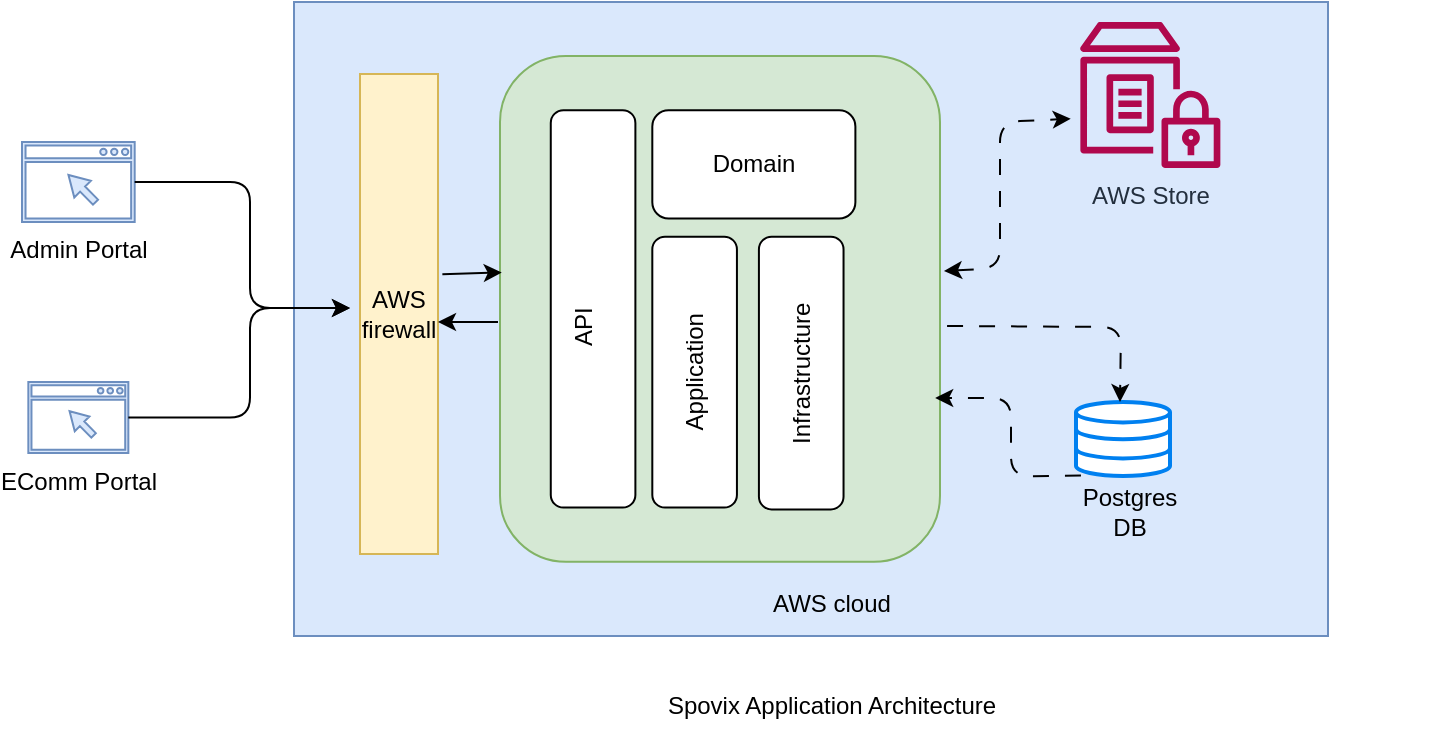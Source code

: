 <mxfile version="21.6.3" type="github">
  <diagram name="Page-1" id="O_dgv5PMAXWbRJS-o9nY">
    <mxGraphModel dx="995" dy="540" grid="1" gridSize="10" guides="1" tooltips="1" connect="1" arrows="1" fold="1" page="1" pageScale="1" pageWidth="850" pageHeight="1100" math="0" shadow="0">
      <root>
        <mxCell id="0" />
        <mxCell id="1" parent="0" />
        <mxCell id="b37KVjyUx03dqxBLBACt-1" value="Admin Portal" style="pointerEvents=1;shadow=0;dashed=0;html=1;strokeColor=#6c8ebf;fillColor=#dae8fc;aspect=fixed;labelPosition=center;verticalLabelPosition=bottom;verticalAlign=top;align=center;outlineConnect=0;shape=mxgraph.vvd.web_browser;rounded=1;" parent="1" vertex="1">
          <mxGeometry x="46" y="150" width="56.34" height="40" as="geometry" />
        </mxCell>
        <mxCell id="b37KVjyUx03dqxBLBACt-2" value="EComm Portal" style="pointerEvents=1;shadow=0;dashed=0;html=1;strokeColor=#6c8ebf;fillColor=#dae8fc;aspect=fixed;labelPosition=center;verticalLabelPosition=bottom;verticalAlign=top;align=center;outlineConnect=0;shape=mxgraph.vvd.web_browser;rounded=1;" parent="1" vertex="1">
          <mxGeometry x="49.17" y="270" width="50" height="35.5" as="geometry" />
        </mxCell>
        <mxCell id="b37KVjyUx03dqxBLBACt-19" value="" style="group;rounded=1;fillColor=none;strokeColor=none;" parent="1" vertex="1" connectable="0">
          <mxGeometry x="250" y="107" width="508" height="310" as="geometry" />
        </mxCell>
        <mxCell id="b37KVjyUx03dqxBLBACt-45" value="" style="group" parent="b37KVjyUx03dqxBLBACt-19" vertex="1" connectable="0">
          <mxGeometry x="-1" width="508" height="290" as="geometry" />
        </mxCell>
        <mxCell id="b37KVjyUx03dqxBLBACt-56" value="" style="rounded=0;whiteSpace=wrap;html=1;fillColor=#dae8fc;strokeColor=#6c8ebf;" parent="b37KVjyUx03dqxBLBACt-45" vertex="1">
          <mxGeometry x="-67" y="-27" width="517" height="317" as="geometry" />
        </mxCell>
        <mxCell id="b37KVjyUx03dqxBLBACt-3" value="" style="rounded=1;whiteSpace=wrap;html=1;fillColor=#d5e8d4;strokeColor=#82b366;" parent="b37KVjyUx03dqxBLBACt-45" vertex="1">
          <mxGeometry x="36" width="220" height="252.885" as="geometry" />
        </mxCell>
        <mxCell id="b37KVjyUx03dqxBLBACt-4" value="" style="rounded=1;whiteSpace=wrap;html=1;" parent="b37KVjyUx03dqxBLBACt-45" vertex="1">
          <mxGeometry x="61.385" y="27.095" width="42.308" height="198.695" as="geometry" />
        </mxCell>
        <mxCell id="b37KVjyUx03dqxBLBACt-5" value="API" style="text;html=1;strokeColor=none;fillColor=none;align=center;verticalAlign=middle;whiteSpace=wrap;rounded=1;rotation=-90;" parent="b37KVjyUx03dqxBLBACt-45" vertex="1">
          <mxGeometry x="52.923" y="121.927" width="50.769" height="27.095" as="geometry" />
        </mxCell>
        <mxCell id="b37KVjyUx03dqxBLBACt-12" value="" style="group;rounded=1;" parent="b37KVjyUx03dqxBLBACt-45" vertex="1" connectable="0">
          <mxGeometry x="112.154" y="90.316" width="42.308" height="135.474" as="geometry" />
        </mxCell>
        <mxCell id="b37KVjyUx03dqxBLBACt-7" value="" style="rounded=1;whiteSpace=wrap;html=1;" parent="b37KVjyUx03dqxBLBACt-12" vertex="1">
          <mxGeometry width="42.308" height="135.474" as="geometry" />
        </mxCell>
        <mxCell id="b37KVjyUx03dqxBLBACt-10" value="Application" style="text;html=1;strokeColor=none;fillColor=none;align=center;verticalAlign=middle;whiteSpace=wrap;rounded=1;rotation=-90;" parent="b37KVjyUx03dqxBLBACt-12" vertex="1">
          <mxGeometry x="-4.231" y="58.5" width="50.769" height="18.474" as="geometry" />
        </mxCell>
        <mxCell id="b37KVjyUx03dqxBLBACt-14" value="" style="group;rounded=1;" parent="b37KVjyUx03dqxBLBACt-45" vertex="1" connectable="0">
          <mxGeometry x="165.462" y="90.316" width="42.308" height="136.377" as="geometry" />
        </mxCell>
        <mxCell id="b37KVjyUx03dqxBLBACt-15" value="" style="rounded=1;whiteSpace=wrap;html=1;" parent="b37KVjyUx03dqxBLBACt-14" vertex="1">
          <mxGeometry width="42.308" height="136.377" as="geometry" />
        </mxCell>
        <mxCell id="b37KVjyUx03dqxBLBACt-16" value="Infrastructure" style="text;html=1;strokeColor=none;fillColor=none;align=center;verticalAlign=middle;whiteSpace=wrap;rounded=1;rotation=-90;" parent="b37KVjyUx03dqxBLBACt-14" vertex="1">
          <mxGeometry x="-4.231" y="58.89" width="50.769" height="18.597" as="geometry" />
        </mxCell>
        <mxCell id="b37KVjyUx03dqxBLBACt-17" value="Domain" style="rounded=1;whiteSpace=wrap;html=1;" parent="b37KVjyUx03dqxBLBACt-45" vertex="1">
          <mxGeometry x="112.154" y="27.095" width="101.538" height="54.19" as="geometry" />
        </mxCell>
        <mxCell id="b37KVjyUx03dqxBLBACt-58" value="AWS firewall" style="rounded=0;whiteSpace=wrap;html=1;fillColor=#fff2cc;strokeColor=#d6b656;" parent="b37KVjyUx03dqxBLBACt-45" vertex="1">
          <mxGeometry x="-34" y="9" width="39" height="240" as="geometry" />
        </mxCell>
        <mxCell id="b37KVjyUx03dqxBLBACt-60" value="" style="endArrow=classic;html=1;rounded=1;exitX=1.056;exitY=0.417;exitDx=0;exitDy=0;exitPerimeter=0;entryX=0.004;entryY=0.428;entryDx=0;entryDy=0;entryPerimeter=0;" parent="b37KVjyUx03dqxBLBACt-45" source="b37KVjyUx03dqxBLBACt-58" target="b37KVjyUx03dqxBLBACt-3" edge="1">
          <mxGeometry width="50" height="50" relative="1" as="geometry">
            <mxPoint x="161" y="243" as="sourcePoint" />
            <mxPoint x="211" y="193" as="targetPoint" />
          </mxGeometry>
        </mxCell>
        <mxCell id="b37KVjyUx03dqxBLBACt-64" value="Postgres DB" style="text;html=1;strokeColor=none;fillColor=none;align=center;verticalAlign=middle;whiteSpace=wrap;rounded=0;" parent="b37KVjyUx03dqxBLBACt-45" vertex="1">
          <mxGeometry x="321" y="213" width="60" height="30" as="geometry" />
        </mxCell>
        <mxCell id="b37KVjyUx03dqxBLBACt-46" value="" style="html=1;verticalLabelPosition=bottom;align=center;labelBackgroundColor=#ffffff;verticalAlign=top;strokeWidth=2;strokeColor=#0080F0;shadow=0;dashed=0;shape=mxgraph.ios7.icons.data;rounded=1;" parent="b37KVjyUx03dqxBLBACt-19" vertex="1">
          <mxGeometry x="323" y="173" width="47" height="37" as="geometry" />
        </mxCell>
        <mxCell id="b37KVjyUx03dqxBLBACt-31" style="edgeStyle=orthogonalEdgeStyle;rounded=1;orthogonalLoop=1;jettySize=auto;html=1;exitX=0.021;exitY=0.575;exitDx=0;exitDy=0;exitPerimeter=0;flowAnimation=1;entryX=0.989;entryY=0.676;entryDx=0;entryDy=0;entryPerimeter=0;" parent="1" target="b37KVjyUx03dqxBLBACt-3" edge="1">
          <mxGeometry relative="1" as="geometry">
            <mxPoint x="576.008" y="316.8" as="sourcePoint" />
          </mxGeometry>
        </mxCell>
        <mxCell id="b37KVjyUx03dqxBLBACt-32" style="edgeStyle=orthogonalEdgeStyle;rounded=1;orthogonalLoop=1;jettySize=auto;html=1;exitX=0.021;exitY=0.575;exitDx=0;exitDy=0;exitPerimeter=0;entryX=0.625;entryY=0;entryDx=0;entryDy=0;entryPerimeter=0;flowAnimation=1;" parent="1" edge="1">
          <mxGeometry relative="1" as="geometry">
            <mxPoint x="508" y="242" as="sourcePoint" />
            <mxPoint x="595" y="280" as="targetPoint" />
          </mxGeometry>
        </mxCell>
        <mxCell id="b37KVjyUx03dqxBLBACt-33" value="AWS Store" style="sketch=0;outlineConnect=0;fontColor=#232F3E;gradientColor=none;fillColor=#B0084D;strokeColor=none;dashed=0;verticalLabelPosition=bottom;verticalAlign=top;align=center;html=1;fontSize=12;fontStyle=0;aspect=fixed;pointerEvents=1;shape=mxgraph.aws4.parameter_store;rounded=1;" parent="1" vertex="1">
          <mxGeometry x="575" y="90" width="70.19" height="73" as="geometry" />
        </mxCell>
        <mxCell id="b37KVjyUx03dqxBLBACt-35" value="" style="endArrow=classic;startArrow=classic;html=1;rounded=1;exitX=1.009;exitY=0.425;exitDx=0;exitDy=0;exitPerimeter=0;entryX=-0.066;entryY=0.663;entryDx=0;entryDy=0;entryPerimeter=0;comic=0;flowAnimation=1;" parent="1" source="b37KVjyUx03dqxBLBACt-3" target="b37KVjyUx03dqxBLBACt-33" edge="1">
          <mxGeometry width="50" height="50" relative="1" as="geometry">
            <mxPoint x="255" y="310" as="sourcePoint" />
            <mxPoint x="305" y="260" as="targetPoint" />
            <Array as="points">
              <mxPoint x="535" y="213" />
              <mxPoint x="535" y="140" />
            </Array>
          </mxGeometry>
        </mxCell>
        <mxCell id="b37KVjyUx03dqxBLBACt-54" style="edgeStyle=orthogonalEdgeStyle;rounded=1;orthogonalLoop=1;jettySize=auto;html=1;" parent="1" source="b37KVjyUx03dqxBLBACt-2" edge="1">
          <mxGeometry relative="1" as="geometry">
            <mxPoint x="210" y="233" as="targetPoint" />
            <Array as="points">
              <mxPoint x="160" y="288" />
              <mxPoint x="160" y="233" />
            </Array>
          </mxGeometry>
        </mxCell>
        <mxCell id="b37KVjyUx03dqxBLBACt-53" style="edgeStyle=orthogonalEdgeStyle;rounded=1;orthogonalLoop=1;jettySize=auto;html=1;" parent="1" source="b37KVjyUx03dqxBLBACt-1" edge="1">
          <mxGeometry relative="1" as="geometry">
            <mxPoint x="210" y="233" as="targetPoint" />
            <Array as="points">
              <mxPoint x="160" y="170" />
              <mxPoint x="160" y="233" />
            </Array>
          </mxGeometry>
        </mxCell>
        <mxCell id="b37KVjyUx03dqxBLBACt-61" value="" style="endArrow=classic;html=1;rounded=1;" parent="1" edge="1">
          <mxGeometry width="50" height="50" relative="1" as="geometry">
            <mxPoint x="284" y="240" as="sourcePoint" />
            <mxPoint x="254" y="240" as="targetPoint" />
          </mxGeometry>
        </mxCell>
        <mxCell id="b37KVjyUx03dqxBLBACt-62" value="AWS cloud" style="text;html=1;strokeColor=none;fillColor=none;align=center;verticalAlign=middle;whiteSpace=wrap;rounded=0;" parent="1" vertex="1">
          <mxGeometry x="402" y="366" width="98" height="30" as="geometry" />
        </mxCell>
        <mxCell id="b37KVjyUx03dqxBLBACt-63" value="Spovix Application Architecture" style="text;html=1;strokeColor=none;fillColor=none;align=center;verticalAlign=middle;whiteSpace=wrap;rounded=0;fontStyle=0;gradientColor=none;fontColor=default;labelBackgroundColor=none;labelBorderColor=none;" parent="1" vertex="1">
          <mxGeometry x="346" y="417" width="210" height="30" as="geometry" />
        </mxCell>
      </root>
    </mxGraphModel>
  </diagram>
</mxfile>
